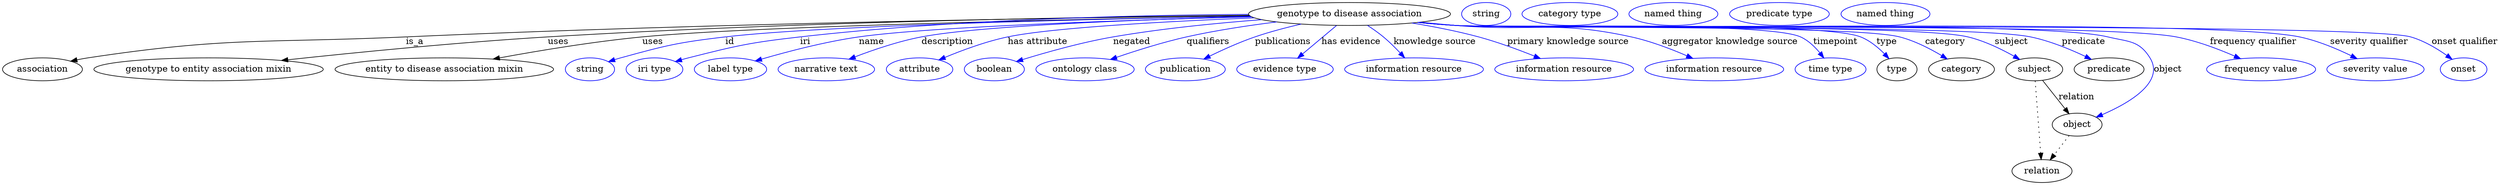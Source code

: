 digraph {
	graph [bb="0,0,3901.4,283"];
	node [label="\N"];
	"genotype to disease association"	[height=0.5,
		label="genotype to disease association",
		pos="2104.4,265",
		width=4.3871];
	association	[height=0.5,
		pos="62.394,178",
		width=1.7332];
	"genotype to disease association" -> association	[label=is_a,
		lp="645.39,221.5",
		pos="e,106.72,190.68 1947.9,262.47 1678.7,259.34 1110.9,250.6 631.39,229 410.24,219.04 353.31,228.88 134.39,196 128.62,195.13 122.62,\
194.04 116.66,192.82"];
	"genotype to entity association mixin"	[height=0.5,
		pos="322.39,178",
		width=4.9829];
	"genotype to disease association" -> "genotype to entity association mixin"	[label=uses,
		lp="868.89,221.5",
		pos="e,436.21,191.93 1947.1,262.94 1709.7,260.58 1245.8,253.03 852.39,229 713.09,220.49 553.72,204.62 446.43,193.04"];
	"entity to disease association mixin"	[height=0.5,
		pos="690.39,178",
		width=4.7482];
	"genotype to disease association" -> "entity to disease association mixin"	[label=uses,
		lp="1015.9,221.5",
		pos="e,766.55,194.13 1949.2,261.55 1689.7,257.05 1178.8,246.28 999.39,229 923.69,221.71 838.4,207.44 776.64,196.01"];
	id	[color=blue,
		height=0.5,
		label=string,
		pos="917.39,178",
		width=1.0652];
	"genotype to disease association" -> id	[color=blue,
		label=id,
		lp="1136.4,221.5",
		pos="e,946.37,190.01 1949.3,261.51 1715.4,257.22 1283.3,247.13 1129.4,229 1055.6,220.3 1037.1,215.79 965.39,196 962.28,195.14 959.08,\
194.18 955.89,193.17",
		style=solid];
	iri	[color=blue,
		height=0.5,
		label="iri type",
		pos="1018.4,178",
		width=1.2277];
	"genotype to disease association" -> iri	[color=blue,
		label=iri,
		lp="1254.4,221.5",
		pos="e,1051,190.16 1946.5,264.43 1774,263.3 1489.7,256.75 1246.4,229 1167.8,220.03 1148.1,215.46 1071.4,196 1068,195.13 1064.4,194.16 \
1060.9,193.14",
		style=solid];
	name	[color=blue,
		height=0.5,
		label="label type",
		pos="1137.4,178",
		width=1.5707];
	"genotype to disease association" -> name	[color=blue,
		label=name,
		lp="1358.4,221.5",
		pos="e,1176.2,191.14 1951.4,260.52 1762.6,255.62 1452.5,245.39 1338.4,229 1285.6,221.41 1226.4,205.81 1186.1,194.05",
		style=solid];
	description	[color=blue,
		height=0.5,
		label="narrative text",
		pos="1287.4,178",
		width=2.0943];
	"genotype to disease association" -> description	[color=blue,
		label=description,
		lp="1475.9,221.5",
		pos="e,1322.8,194.04 1950.8,260.82 1784.5,256.51 1530.4,247.18 1435.4,229 1399.9,222.2 1361.2,208.91 1332.3,197.74",
		style=solid];
	"has attribute"	[color=blue,
		height=0.5,
		label=attribute,
		pos="1432.4,178",
		width=1.4443];
	"genotype to disease association" -> "has attribute"	[color=blue,
		label="has attribute",
		lp="1617.4,221.5",
		pos="e,1462.6,192.77 1955.4,258.93 1823.5,253.58 1641.2,243.84 1570.4,229 1536.3,221.86 1499.3,208.08 1472.2,196.8",
		style=solid];
	negated	[color=blue,
		height=0.5,
		label=boolean,
		pos="1549.4,178",
		width=1.2999];
	"genotype to disease association" -> negated	[color=blue,
		label=negated,
		lp="1763.4,221.5",
		pos="e,1583.7,190.34 1967.1,256.08 1897.1,250.76 1810.8,242.24 1734.4,229 1685.6,220.54 1630.9,204.99 1593.7,193.47",
		style=solid];
	qualifiers	[color=blue,
		height=0.5,
		label="ontology class",
		pos="1690.4,178",
		width=2.1304];
	"genotype to disease association" -> qualifiers	[color=blue,
		label=qualifiers,
		lp="1882.9,221.5",
		pos="e,1730.1,193.53 1990.4,252.51 1946.1,246.96 1895.1,239.24 1849.4,229 1812.1,220.63 1770.9,207.57 1739.8,196.9",
		style=solid];
	publications	[color=blue,
		height=0.5,
		label=publication,
		pos="1847.4,178",
		width=1.7332];
	"genotype to disease association" -> publications	[color=blue,
		label=publications,
		lp="2000.4,221.5",
		pos="e,1876.4,194.2 2028.7,249.12 2005.2,243.71 1979.5,236.94 1956.4,229 1932.1,220.66 1906,208.78 1885.4,198.69",
		style=solid];
	"has evidence"	[color=blue,
		height=0.5,
		label="evidence type",
		pos="2003.4,178",
		width=2.0943];
	"genotype to disease association" -> "has evidence"	[color=blue,
		label="has evidence",
		lp="2106.9,221.5",
		pos="e,2023.1,195.6 2084,246.8 2068.7,233.96 2047.7,216.27 2030.9,202.19",
		style=solid];
	"knowledge source"	[color=blue,
		height=0.5,
		label="information resource",
		pos="2205.4,178",
		width=3.015];
	"genotype to disease association" -> "knowledge source"	[color=blue,
		label="knowledge source",
		lp="2237.9,221.5",
		pos="e,2190.7,196.14 2132.5,247.13 2140.8,241.7 2149.7,235.42 2157.4,229 2166.6,221.33 2175.9,212.07 2183.8,203.61",
		style=solid];
	"primary knowledge source"	[color=blue,
		height=0.5,
		label="information resource",
		pos="2440.4,178",
		width=3.015];
	"genotype to disease association" -> "primary knowledge source"	[color=blue,
		label="primary knowledge source",
		lp="2446.4,221.5",
		pos="e,2403.2,195.02 2202,250.83 2235.4,245.34 2272.8,238.09 2306.4,229 2336,220.97 2368.3,209.03 2393.8,198.83",
		style=solid];
	"aggregator knowledge source"	[color=blue,
		height=0.5,
		label="information resource",
		pos="2675.4,178",
		width=3.015];
	"genotype to disease association" -> "aggregator knowledge source"	[color=blue,
		label="aggregator knowledge source",
		lp="2699.9,221.5",
		pos="e,2641.8,195.16 2215.3,252.15 2234,250.31 2253.2,248.52 2271.4,247 2393,236.82 2426.2,255.2 2545.4,229 2575.4,222.39 2607.7,210 \
2632.6,199.21",
		style=solid];
	timepoint	[color=blue,
		height=0.5,
		label="time type",
		pos="2857.4,178",
		width=1.5346];
	"genotype to disease association" -> timepoint	[color=blue,
		label=timepoint,
		lp="2865.4,221.5",
		pos="e,2846.9,195.77 2213,251.86 2232.4,250 2252.5,248.28 2271.4,247 2331.2,242.96 2755.8,253.7 2810.4,229 2822.4,223.55 2832.9,213.44 \
2840.8,203.72",
		style=solid];
	type	[height=0.5,
		pos="2961.4,178",
		width=0.86659];
	"genotype to disease association" -> type	[color=blue,
		label=type,
		lp="2945.4,221.5",
		pos="e,2948.8,194.87 2212.5,251.83 2232.1,249.96 2252.3,248.24 2271.4,247 2341.6,242.43 2838.9,254.72 2904.4,229 2918.6,223.4 2931.7,\
212.56 2941.7,202.41",
		style=solid];
	category	[height=0.5,
		pos="3062.4,178",
		width=1.4263];
	"genotype to disease association" -> category	[color=blue,
		label=category,
		lp="3036.9,221.5",
		pos="e,3040.1,194.23 2212.1,251.83 2231.8,249.95 2252.2,248.22 2271.4,247 2348.4,242.09 2890.7,248.15 2965.4,229 2988.9,222.98 3013.2,\
210.47 3031.5,199.47",
		style=solid];
	subject	[height=0.5,
		pos="3176.4,178",
		width=1.2277];
	"genotype to disease association" -> subject	[color=blue,
		label=subject,
		lp="3140.4,221.5",
		pos="e,3153.5,193.54 2212.1,251.78 2231.8,249.9 2252.2,248.19 2271.4,247 2360.2,241.49 2985.8,249.75 3072.4,229 3098.1,222.84 3124.9,\
209.77 3144.8,198.54",
		style=solid];
	predicate	[height=0.5,
		pos="3293.4,178",
		width=1.5165];
	"genotype to disease association" -> predicate	[color=blue,
		label=predicate,
		lp="3253.4,221.5",
		pos="e,3265.5,193.79 2211.6,251.78 2231.5,249.89 2252.1,248.18 2271.4,247 2371.1,240.94 3072.5,249.15 3170.4,229 3200.5,222.8 3232.6,\
209.5 3256.5,198.18",
		style=solid];
	object	[height=0.5,
		pos="3243.4,91",
		width=1.0832];
	"genotype to disease association" -> object	[color=blue,
		label=object,
		lp="3385.4,178",
		pos="e,3273.2,102.79 2211.6,251.74 2231.5,249.85 2252,248.15 2271.4,247 2384.5,240.25 3181.3,256.01 3291.4,229 3323.2,221.18 3340.2,223.9 \
3357.4,196 3381.1,157.63 3324.3,124.74 3282.6,106.72",
		style=solid];
	"frequency qualifier"	[color=blue,
		height=0.5,
		label="frequency value",
		pos="3531.4,178",
		width=2.3651];
	"genotype to disease association" -> "frequency qualifier"	[color=blue,
		label="frequency qualifier",
		lp="3519.4,221.5",
		pos="e,3499.2,194.67 2211.6,251.71 2231.5,249.83 2252,248.14 2271.4,247 2396.4,239.65 3275.4,252.38 3398.4,229 3430.1,222.98 3464.1,210.06 \
3489.8,198.86",
		style=solid];
	"severity qualifier"	[color=blue,
		height=0.5,
		label="severity value",
		pos="3710.4,178",
		width=2.1123];
	"genotype to disease association" -> "severity qualifier"	[color=blue,
		label="severity qualifier",
		lp="3700.4,221.5",
		pos="e,3681.6,194.82 2211.2,251.72 2231.2,249.82 2251.9,248.12 2271.4,247 2417.8,238.56 3447.8,258.96 3591.4,229 3619.7,223.09 3649.8,\
210.41 3672.6,199.3",
		style=solid];
	"onset qualifier"	[color=blue,
		height=0.5,
		label=onset,
		pos="3847.4,178",
		width=1.011];
	"genotype to disease association" -> "onset qualifier"	[color=blue,
		label="onset qualifier",
		lp="3849.9,221.5",
		pos="e,3829.5,193.83 2211.2,251.69 2231.2,249.8 2251.9,248.11 2271.4,247 2354.3,242.29 3685.6,251.92 3765.4,229 3785.6,223.19 3805.8,\
210.95 3821.1,200.04",
		style=solid];
	association_type	[color=blue,
		height=0.5,
		label=string,
		pos="2318.4,265",
		width=1.0652];
	association_category	[color=blue,
		height=0.5,
		label="category type",
		pos="2449.4,265",
		width=2.0762];
	subject -> object	[label=relation,
		lp="3242.4,134.5",
		pos="e,3230.7,108.05 3189.3,160.61 3199.3,147.95 3213.3,130.24 3224.5,115.98"];
	relation	[height=0.5,
		pos="3188.4,18",
		width=1.2999];
	subject -> relation	[pos="e,3187.1,36.188 3177.7,159.79 3179.8,132.48 3183.8,78.994 3186.3,46.38",
		style=dotted];
	"genotype to disease association_subject"	[color=blue,
		height=0.5,
		label="named thing",
		pos="2611.4,265",
		width=1.9318];
	"genotype to disease association_predicate"	[color=blue,
		height=0.5,
		label="predicate type",
		pos="2777.4,265",
		width=2.1665];
	object -> relation	[pos="e,3201.2,35.54 3230.9,73.889 3224,64.939 3215.2,53.617 3207.4,43.584",
		style=dotted];
	"genotype to disease association_object"	[color=blue,
		height=0.5,
		label="named thing",
		pos="2943.4,265",
		width=1.9318];
}
